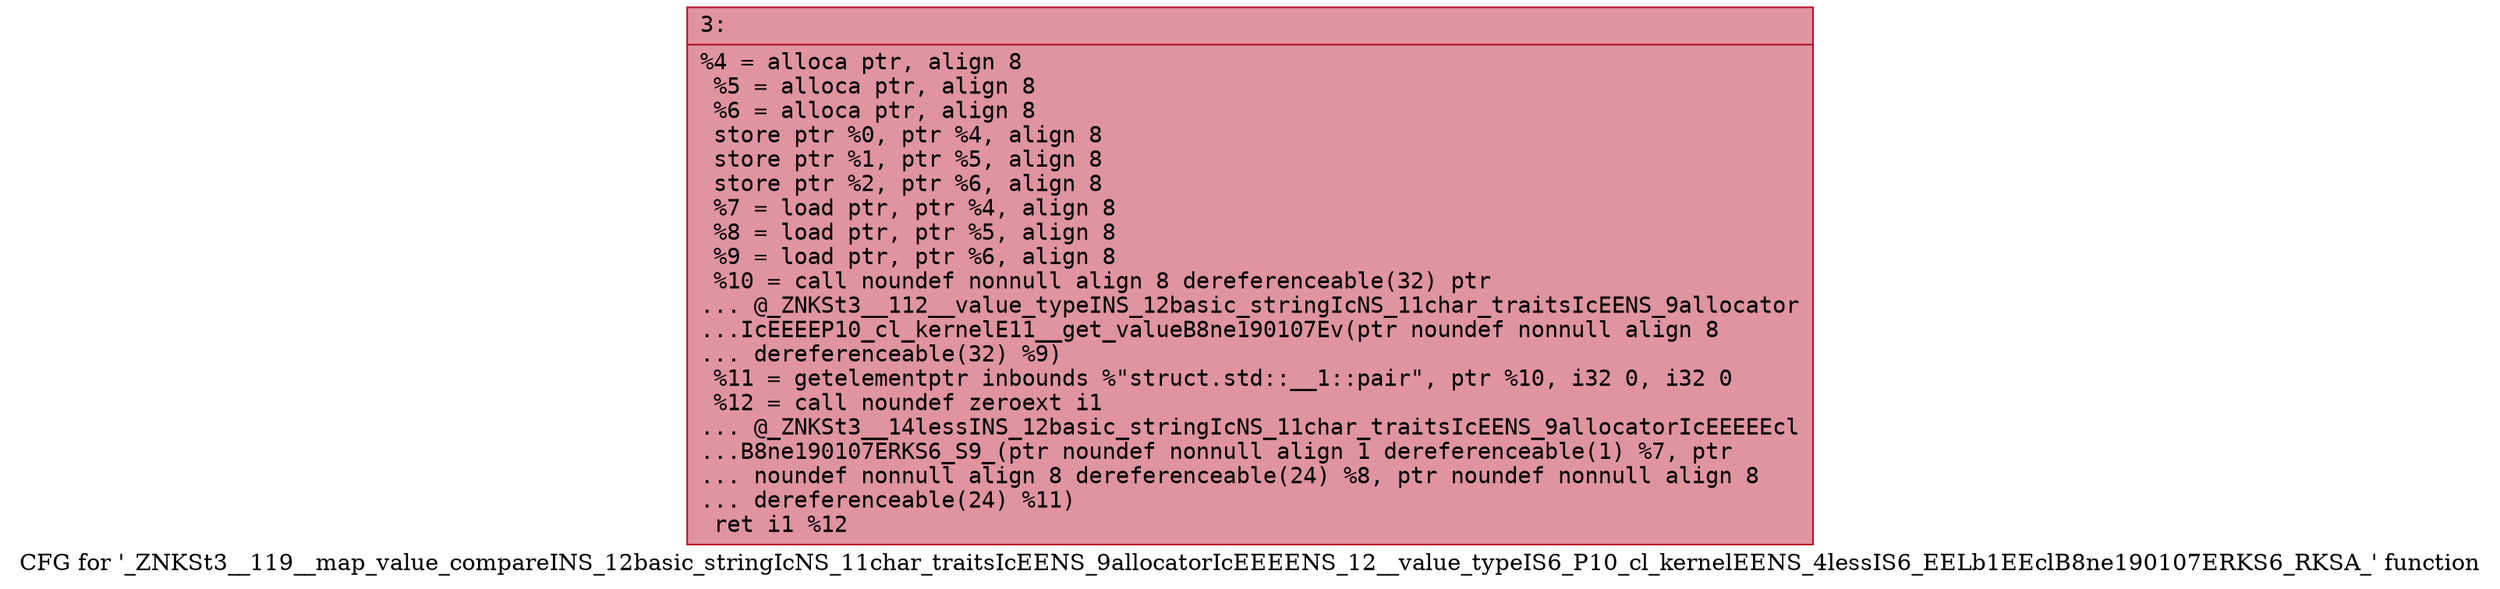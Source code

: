 digraph "CFG for '_ZNKSt3__119__map_value_compareINS_12basic_stringIcNS_11char_traitsIcEENS_9allocatorIcEEEENS_12__value_typeIS6_P10_cl_kernelEENS_4lessIS6_EELb1EEclB8ne190107ERKS6_RKSA_' function" {
	label="CFG for '_ZNKSt3__119__map_value_compareINS_12basic_stringIcNS_11char_traitsIcEENS_9allocatorIcEEEENS_12__value_typeIS6_P10_cl_kernelEENS_4lessIS6_EELb1EEclB8ne190107ERKS6_RKSA_' function";

	Node0x60000139cd20 [shape=record,color="#b70d28ff", style=filled, fillcolor="#b70d2870" fontname="Courier",label="{3:\l|  %4 = alloca ptr, align 8\l  %5 = alloca ptr, align 8\l  %6 = alloca ptr, align 8\l  store ptr %0, ptr %4, align 8\l  store ptr %1, ptr %5, align 8\l  store ptr %2, ptr %6, align 8\l  %7 = load ptr, ptr %4, align 8\l  %8 = load ptr, ptr %5, align 8\l  %9 = load ptr, ptr %6, align 8\l  %10 = call noundef nonnull align 8 dereferenceable(32) ptr\l... @_ZNKSt3__112__value_typeINS_12basic_stringIcNS_11char_traitsIcEENS_9allocator\l...IcEEEEP10_cl_kernelE11__get_valueB8ne190107Ev(ptr noundef nonnull align 8\l... dereferenceable(32) %9)\l  %11 = getelementptr inbounds %\"struct.std::__1::pair\", ptr %10, i32 0, i32 0\l  %12 = call noundef zeroext i1\l... @_ZNKSt3__14lessINS_12basic_stringIcNS_11char_traitsIcEENS_9allocatorIcEEEEEcl\l...B8ne190107ERKS6_S9_(ptr noundef nonnull align 1 dereferenceable(1) %7, ptr\l... noundef nonnull align 8 dereferenceable(24) %8, ptr noundef nonnull align 8\l... dereferenceable(24) %11)\l  ret i1 %12\l}"];
}
